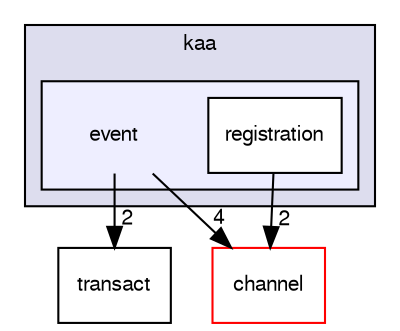 digraph "/var/lib/jenkins/workspace/kaa_stable/client/client-multi/client-cpp/kaa/event" {
  bgcolor=transparent;
  compound=true
  node [ fontsize="10", fontname="FreeSans"];
  edge [ labelfontsize="10", labelfontname="FreeSans"];
  subgraph clusterdir_83f90e4da98ad448748a0c1293854263 {
    graph [ bgcolor="#ddddee", pencolor="black", label="kaa" fontname="FreeSans", fontsize="10", URL="dir_83f90e4da98ad448748a0c1293854263.html"]
  subgraph clusterdir_64303bfe0c57eb336a8e27fbff9e5cc0 {
    graph [ bgcolor="#eeeeff", pencolor="black", label="" URL="dir_64303bfe0c57eb336a8e27fbff9e5cc0.html"];
    dir_64303bfe0c57eb336a8e27fbff9e5cc0 [shape=plaintext label="event"];
    dir_096219cf270ceb0d6b536fd79f17c290 [shape=box label="registration" color="black" fillcolor="white" style="filled" URL="dir_096219cf270ceb0d6b536fd79f17c290.html"];
  }
  }
  dir_ad7469b7b033b5c61467ea564b8b4e53 [shape=box label="transact" URL="dir_ad7469b7b033b5c61467ea564b8b4e53.html"];
  dir_e0d3c5e08d2a34b96d39e895ad0bbab8 [shape=box label="channel" color="red" URL="dir_e0d3c5e08d2a34b96d39e895ad0bbab8.html"];
  dir_096219cf270ceb0d6b536fd79f17c290->dir_e0d3c5e08d2a34b96d39e895ad0bbab8 [headlabel="2", labeldistance=1.5 headhref="dir_000020_000010.html"];
  dir_64303bfe0c57eb336a8e27fbff9e5cc0->dir_ad7469b7b033b5c61467ea564b8b4e53 [headlabel="2", labeldistance=1.5 headhref="dir_000019_000029.html"];
  dir_64303bfe0c57eb336a8e27fbff9e5cc0->dir_e0d3c5e08d2a34b96d39e895ad0bbab8 [headlabel="4", labeldistance=1.5 headhref="dir_000019_000010.html"];
}
